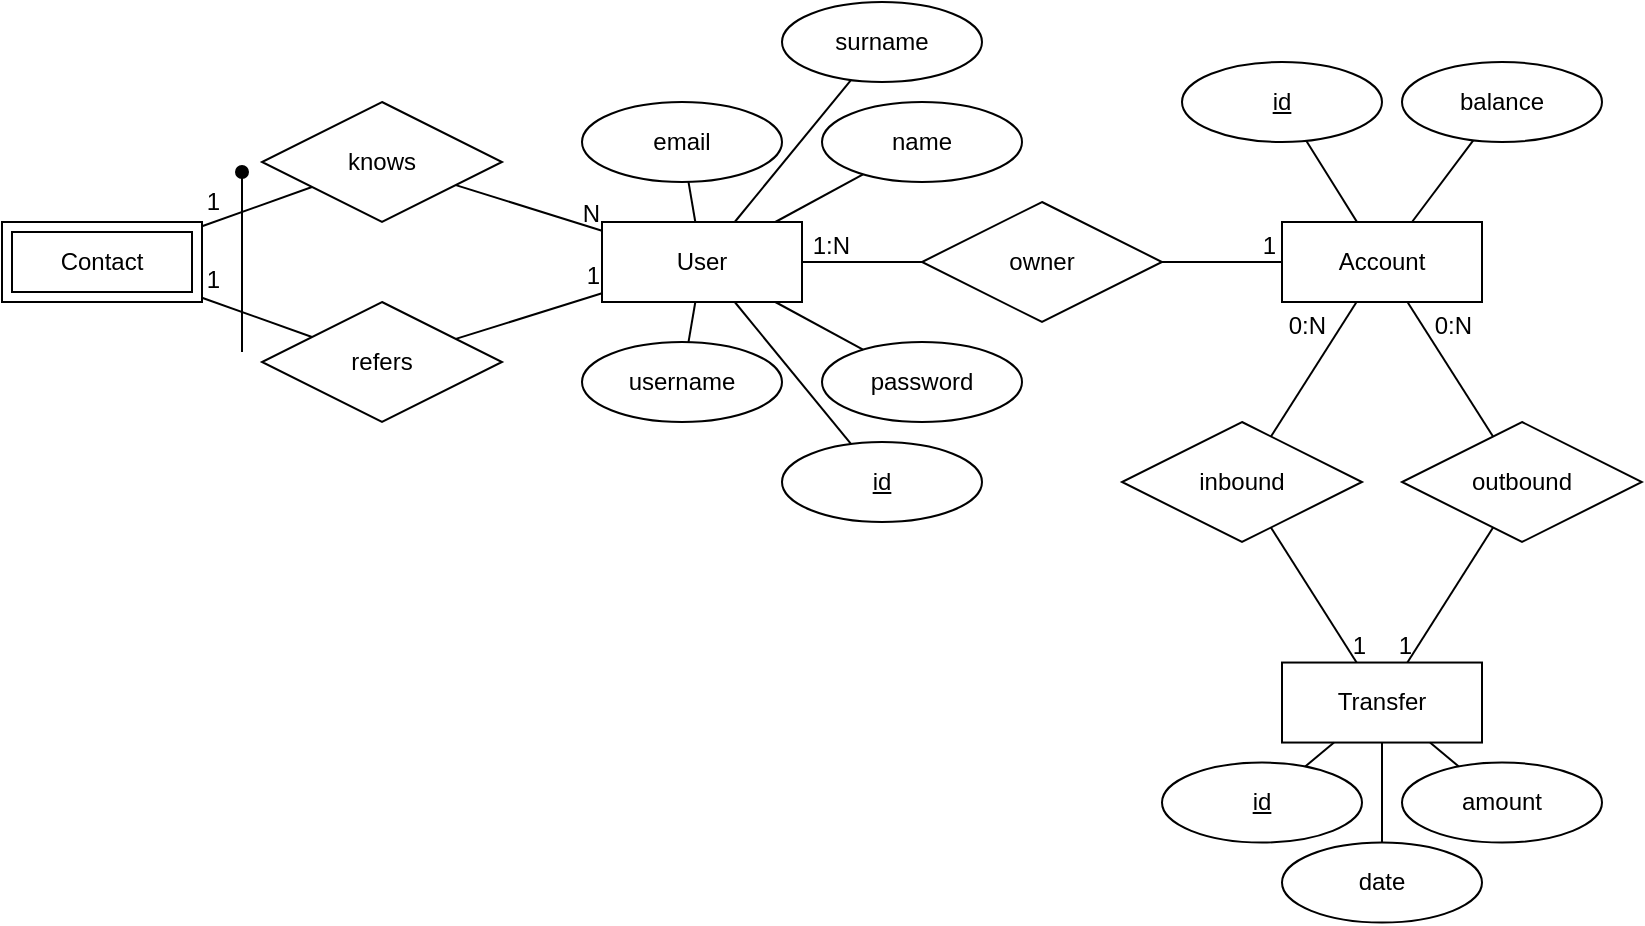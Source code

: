 <mxfile version="17.4.2" type="device" pages="2"><diagram id="ojXsDmPx6pRnnv_A8mdV" name="ER"><mxGraphModel dx="1886" dy="929" grid="1" gridSize="10" guides="1" tooltips="1" connect="1" arrows="1" fold="1" page="1" pageScale="1" pageWidth="1169" pageHeight="827" math="0" shadow="0"><root><mxCell id="0"/><mxCell id="1" parent="0"/><mxCell id="LIGKanBawL3UFF7n5nqW-1" value="User" style="whiteSpace=wrap;html=1;align=center;" parent="1" vertex="1"><mxGeometry x="380" y="150" width="100" height="40" as="geometry"/></mxCell><mxCell id="LIGKanBawL3UFF7n5nqW-2" value="name" style="ellipse;whiteSpace=wrap;html=1;align=center;" parent="1" vertex="1"><mxGeometry x="490" y="90" width="100" height="40" as="geometry"/></mxCell><mxCell id="LIGKanBawL3UFF7n5nqW-3" value="surname" style="ellipse;whiteSpace=wrap;html=1;align=center;" parent="1" vertex="1"><mxGeometry x="470" y="40" width="100" height="40" as="geometry"/></mxCell><mxCell id="LIGKanBawL3UFF7n5nqW-5" value="email" style="ellipse;whiteSpace=wrap;html=1;align=center;" parent="1" vertex="1"><mxGeometry x="370" y="90" width="100" height="40" as="geometry"/></mxCell><mxCell id="LIGKanBawL3UFF7n5nqW-6" value="username" style="ellipse;whiteSpace=wrap;html=1;align=center;fontStyle=0;" parent="1" vertex="1"><mxGeometry x="370" y="210" width="100" height="40" as="geometry"/></mxCell><mxCell id="LIGKanBawL3UFF7n5nqW-7" value="password" style="ellipse;whiteSpace=wrap;html=1;align=center;" parent="1" vertex="1"><mxGeometry x="490" y="210" width="100" height="40" as="geometry"/></mxCell><mxCell id="LIGKanBawL3UFF7n5nqW-8" value="" style="endArrow=none;html=1;rounded=0;" parent="1" source="LIGKanBawL3UFF7n5nqW-2" target="LIGKanBawL3UFF7n5nqW-1" edge="1"><mxGeometry relative="1" as="geometry"><mxPoint x="330" y="350" as="sourcePoint"/><mxPoint x="490" y="350" as="targetPoint"/></mxGeometry></mxCell><mxCell id="LIGKanBawL3UFF7n5nqW-9" value="" style="endArrow=none;html=1;rounded=0;" parent="1" source="LIGKanBawL3UFF7n5nqW-3" target="LIGKanBawL3UFF7n5nqW-1" edge="1"><mxGeometry relative="1" as="geometry"><mxPoint x="333.068" y="97.744" as="sourcePoint"/><mxPoint x="414" y="160" as="targetPoint"/></mxGeometry></mxCell><mxCell id="LIGKanBawL3UFF7n5nqW-10" value="" style="endArrow=none;html=1;rounded=0;" parent="1" source="LIGKanBawL3UFF7n5nqW-6" target="LIGKanBawL3UFF7n5nqW-1" edge="1"><mxGeometry relative="1" as="geometry"><mxPoint x="328.569" y="142.728" as="sourcePoint"/><mxPoint x="390" y="163.333" as="targetPoint"/></mxGeometry></mxCell><mxCell id="LIGKanBawL3UFF7n5nqW-11" value="" style="endArrow=none;html=1;rounded=0;" parent="1" source="LIGKanBawL3UFF7n5nqW-5" target="LIGKanBawL3UFF7n5nqW-1" edge="1"><mxGeometry relative="1" as="geometry"><mxPoint x="360" y="180" as="sourcePoint"/><mxPoint x="390" y="180" as="targetPoint"/></mxGeometry></mxCell><mxCell id="LIGKanBawL3UFF7n5nqW-12" value="" style="endArrow=none;html=1;rounded=0;" parent="1" source="LIGKanBawL3UFF7n5nqW-7" target="LIGKanBawL3UFF7n5nqW-1" edge="1"><mxGeometry relative="1" as="geometry"><mxPoint x="328.569" y="217.272" as="sourcePoint"/><mxPoint x="390" y="196.667" as="targetPoint"/></mxGeometry></mxCell><mxCell id="LIGKanBawL3UFF7n5nqW-13" value="Account" style="whiteSpace=wrap;html=1;align=center;" parent="1" vertex="1"><mxGeometry x="720" y="150" width="100" height="40" as="geometry"/></mxCell><mxCell id="LIGKanBawL3UFF7n5nqW-16" value="owner" style="shape=rhombus;perimeter=rhombusPerimeter;whiteSpace=wrap;html=1;align=center;" parent="1" vertex="1"><mxGeometry x="540" y="140" width="120" height="60" as="geometry"/></mxCell><mxCell id="LIGKanBawL3UFF7n5nqW-21" value="" style="endArrow=none;html=1;rounded=0;" parent="1" source="LIGKanBawL3UFF7n5nqW-16" target="LIGKanBawL3UFF7n5nqW-1" edge="1"><mxGeometry relative="1" as="geometry"><mxPoint x="420" y="130" as="sourcePoint"/><mxPoint x="580" y="130" as="targetPoint"/></mxGeometry></mxCell><mxCell id="LIGKanBawL3UFF7n5nqW-22" value="1:N" style="resizable=0;html=1;align=right;verticalAlign=bottom;" parent="LIGKanBawL3UFF7n5nqW-21" connectable="0" vertex="1"><mxGeometry x="1" relative="1" as="geometry"><mxPoint x="24" as="offset"/></mxGeometry></mxCell><mxCell id="LIGKanBawL3UFF7n5nqW-23" value="" style="endArrow=none;html=1;rounded=0;exitX=1;exitY=0.5;exitDx=0;exitDy=0;" parent="1" source="LIGKanBawL3UFF7n5nqW-16" target="LIGKanBawL3UFF7n5nqW-13" edge="1"><mxGeometry relative="1" as="geometry"><mxPoint x="500" y="140" as="sourcePoint"/><mxPoint x="660" y="140" as="targetPoint"/></mxGeometry></mxCell><mxCell id="LIGKanBawL3UFF7n5nqW-24" value="1" style="resizable=0;html=1;align=right;verticalAlign=bottom;" parent="LIGKanBawL3UFF7n5nqW-23" connectable="0" vertex="1"><mxGeometry x="1" relative="1" as="geometry"><mxPoint x="-3" as="offset"/></mxGeometry></mxCell><mxCell id="LIGKanBawL3UFF7n5nqW-25" value="Transfer" style="whiteSpace=wrap;html=1;align=center;" parent="1" vertex="1"><mxGeometry x="720" y="370.27" width="100" height="40" as="geometry"/></mxCell><mxCell id="LIGKanBawL3UFF7n5nqW-26" value="id" style="ellipse;whiteSpace=wrap;html=1;align=center;fontStyle=4;" parent="1" vertex="1"><mxGeometry x="670" y="70" width="100" height="40" as="geometry"/></mxCell><mxCell id="LIGKanBawL3UFF7n5nqW-27" value="balance" style="ellipse;whiteSpace=wrap;html=1;align=center;" parent="1" vertex="1"><mxGeometry x="780" y="70" width="100" height="40" as="geometry"/></mxCell><mxCell id="LIGKanBawL3UFF7n5nqW-37" value="inbound" style="shape=rhombus;perimeter=rhombusPerimeter;whiteSpace=wrap;html=1;align=center;" parent="1" vertex="1"><mxGeometry x="640" y="250" width="120" height="60" as="geometry"/></mxCell><mxCell id="LIGKanBawL3UFF7n5nqW-38" value="outbound" style="shape=rhombus;perimeter=rhombusPerimeter;whiteSpace=wrap;html=1;align=center;" parent="1" vertex="1"><mxGeometry x="780" y="250" width="120" height="60" as="geometry"/></mxCell><mxCell id="LIGKanBawL3UFF7n5nqW-39" value="" style="endArrow=none;html=1;rounded=0;" parent="1" source="LIGKanBawL3UFF7n5nqW-37" target="LIGKanBawL3UFF7n5nqW-13" edge="1"><mxGeometry relative="1" as="geometry"><mxPoint x="810" y="219.5" as="sourcePoint"/><mxPoint x="970" y="219.5" as="targetPoint"/></mxGeometry></mxCell><mxCell id="LIGKanBawL3UFF7n5nqW-40" value="0:N" style="resizable=0;html=1;align=right;verticalAlign=bottom;" parent="LIGKanBawL3UFF7n5nqW-39" connectable="0" vertex="1"><mxGeometry x="1" relative="1" as="geometry"><mxPoint x="-15" y="20" as="offset"/></mxGeometry></mxCell><mxCell id="LIGKanBawL3UFF7n5nqW-41" value="" style="endArrow=none;html=1;rounded=0;" parent="1" source="LIGKanBawL3UFF7n5nqW-37" target="LIGKanBawL3UFF7n5nqW-25" edge="1"><mxGeometry relative="1" as="geometry"><mxPoint x="660" y="270" as="sourcePoint"/><mxPoint x="820" y="270" as="targetPoint"/></mxGeometry></mxCell><mxCell id="LIGKanBawL3UFF7n5nqW-42" value="1" style="resizable=0;html=1;align=right;verticalAlign=bottom;" parent="LIGKanBawL3UFF7n5nqW-41" connectable="0" vertex="1"><mxGeometry x="1" relative="1" as="geometry"><mxPoint x="5" as="offset"/></mxGeometry></mxCell><mxCell id="LIGKanBawL3UFF7n5nqW-43" value="" style="endArrow=none;html=1;rounded=0;" parent="1" source="LIGKanBawL3UFF7n5nqW-38" target="LIGKanBawL3UFF7n5nqW-25" edge="1"><mxGeometry relative="1" as="geometry"><mxPoint x="706.718" y="325.141" as="sourcePoint"/><mxPoint x="764.549" y="400" as="targetPoint"/></mxGeometry></mxCell><mxCell id="LIGKanBawL3UFF7n5nqW-44" value="1" style="resizable=0;html=1;align=right;verticalAlign=bottom;" parent="LIGKanBawL3UFF7n5nqW-43" connectable="0" vertex="1"><mxGeometry x="1" relative="1" as="geometry"><mxPoint x="3" as="offset"/></mxGeometry></mxCell><mxCell id="LIGKanBawL3UFF7n5nqW-45" value="" style="endArrow=none;html=1;rounded=0;" parent="1" source="LIGKanBawL3UFF7n5nqW-38" target="LIGKanBawL3UFF7n5nqW-13" edge="1"><mxGeometry relative="1" as="geometry"><mxPoint x="706.024" y="281.512" as="sourcePoint"/><mxPoint x="765.425" y="200" as="targetPoint"/></mxGeometry></mxCell><mxCell id="LIGKanBawL3UFF7n5nqW-46" value="0:N" style="resizable=0;html=1;align=right;verticalAlign=bottom;" parent="LIGKanBawL3UFF7n5nqW-45" connectable="0" vertex="1"><mxGeometry x="1" relative="1" as="geometry"><mxPoint x="33" y="20" as="offset"/></mxGeometry></mxCell><mxCell id="LIGKanBawL3UFF7n5nqW-47" value="" style="endArrow=none;html=1;rounded=0;" parent="1" source="LIGKanBawL3UFF7n5nqW-26" target="LIGKanBawL3UFF7n5nqW-13" edge="1"><mxGeometry relative="1" as="geometry"><mxPoint x="670" y="250" as="sourcePoint"/><mxPoint x="830" y="250" as="targetPoint"/></mxGeometry></mxCell><mxCell id="LIGKanBawL3UFF7n5nqW-48" value="" style="endArrow=none;html=1;rounded=0;" parent="1" source="LIGKanBawL3UFF7n5nqW-27" target="LIGKanBawL3UFF7n5nqW-13" edge="1"><mxGeometry relative="1" as="geometry"><mxPoint x="742.127" y="119.403" as="sourcePoint"/><mxPoint x="767.5" y="160" as="targetPoint"/></mxGeometry></mxCell><mxCell id="LIGKanBawL3UFF7n5nqW-49" value="id" style="ellipse;whiteSpace=wrap;html=1;align=center;fontStyle=4;" parent="1" vertex="1"><mxGeometry x="660" y="420.27" width="100" height="40" as="geometry"/></mxCell><mxCell id="LIGKanBawL3UFF7n5nqW-51" value="date" style="ellipse;whiteSpace=wrap;html=1;align=center;" parent="1" vertex="1"><mxGeometry x="720" y="460.27" width="100" height="40" as="geometry"/></mxCell><mxCell id="LIGKanBawL3UFF7n5nqW-52" value="amount" style="ellipse;whiteSpace=wrap;html=1;align=center;" parent="1" vertex="1"><mxGeometry x="780" y="420.27" width="100" height="40" as="geometry"/></mxCell><mxCell id="LIGKanBawL3UFF7n5nqW-53" value="" style="endArrow=none;html=1;rounded=0;" parent="1" source="LIGKanBawL3UFF7n5nqW-25" target="LIGKanBawL3UFF7n5nqW-49" edge="1"><mxGeometry relative="1" as="geometry"><mxPoint x="609.998" y="360.274" as="sourcePoint"/><mxPoint x="635.48" y="400.86" as="targetPoint"/></mxGeometry></mxCell><mxCell id="LIGKanBawL3UFF7n5nqW-54" value="" style="endArrow=none;html=1;rounded=0;" parent="1" source="LIGKanBawL3UFF7n5nqW-25" target="LIGKanBawL3UFF7n5nqW-51" edge="1"><mxGeometry relative="1" as="geometry"><mxPoint x="756.625" y="420.27" as="sourcePoint"/><mxPoint x="731.073" y="442.133" as="targetPoint"/></mxGeometry></mxCell><mxCell id="LIGKanBawL3UFF7n5nqW-55" value="" style="endArrow=none;html=1;rounded=0;" parent="1" source="LIGKanBawL3UFF7n5nqW-25" target="LIGKanBawL3UFF7n5nqW-52" edge="1"><mxGeometry relative="1" as="geometry"><mxPoint x="781.021" y="420.27" as="sourcePoint"/><mxPoint x="784.086" y="480.273" as="targetPoint"/></mxGeometry></mxCell><mxCell id="LIGKanBawL3UFF7n5nqW-56" value="id" style="ellipse;whiteSpace=wrap;html=1;align=center;fontStyle=4;" parent="1" vertex="1"><mxGeometry x="470" y="260" width="100" height="40" as="geometry"/></mxCell><mxCell id="LIGKanBawL3UFF7n5nqW-57" value="" style="endArrow=none;html=1;rounded=0;" parent="1" source="LIGKanBawL3UFF7n5nqW-56" target="LIGKanBawL3UFF7n5nqW-1" edge="1"><mxGeometry relative="1" as="geometry"><mxPoint x="330" y="180" as="sourcePoint"/><mxPoint x="390" y="180" as="targetPoint"/></mxGeometry></mxCell><mxCell id="dxwiUvlEX9JX2-FpXca3-1" value="Contact" style="shape=ext;margin=3;double=1;whiteSpace=wrap;html=1;align=center;" parent="1" vertex="1"><mxGeometry x="80" y="150" width="100" height="40" as="geometry"/></mxCell><mxCell id="dxwiUvlEX9JX2-FpXca3-2" value="knows" style="shape=rhombus;perimeter=rhombusPerimeter;whiteSpace=wrap;html=1;align=center;" parent="1" vertex="1"><mxGeometry x="210" y="90" width="120" height="60" as="geometry"/></mxCell><mxCell id="dxwiUvlEX9JX2-FpXca3-3" value="refers" style="shape=rhombus;perimeter=rhombusPerimeter;whiteSpace=wrap;html=1;align=center;" parent="1" vertex="1"><mxGeometry x="210" y="190" width="120" height="60" as="geometry"/></mxCell><mxCell id="dxwiUvlEX9JX2-FpXca3-4" value="" style="endArrow=none;html=1;rounded=0;" parent="1" source="dxwiUvlEX9JX2-FpXca3-2" target="LIGKanBawL3UFF7n5nqW-1" edge="1"><mxGeometry relative="1" as="geometry"><mxPoint y="230" as="sourcePoint"/><mxPoint x="160" y="230" as="targetPoint"/></mxGeometry></mxCell><mxCell id="dxwiUvlEX9JX2-FpXca3-5" value="N" style="resizable=0;html=1;align=right;verticalAlign=bottom;" parent="dxwiUvlEX9JX2-FpXca3-4" connectable="0" vertex="1"><mxGeometry x="1" relative="1" as="geometry"/></mxCell><mxCell id="dxwiUvlEX9JX2-FpXca3-6" value="" style="endArrow=none;html=1;rounded=0;" parent="1" source="dxwiUvlEX9JX2-FpXca3-2" target="dxwiUvlEX9JX2-FpXca3-1" edge="1"><mxGeometry relative="1" as="geometry"><mxPoint x="10" y="230" as="sourcePoint"/><mxPoint x="170" y="230" as="targetPoint"/></mxGeometry></mxCell><mxCell id="dxwiUvlEX9JX2-FpXca3-7" value="1" style="resizable=0;html=1;align=right;verticalAlign=bottom;" parent="dxwiUvlEX9JX2-FpXca3-6" connectable="0" vertex="1"><mxGeometry x="1" relative="1" as="geometry"><mxPoint x="10" y="-4" as="offset"/></mxGeometry></mxCell><mxCell id="dxwiUvlEX9JX2-FpXca3-8" value="" style="endArrow=none;html=1;rounded=0;" parent="1" source="dxwiUvlEX9JX2-FpXca3-3" target="dxwiUvlEX9JX2-FpXca3-1" edge="1"><mxGeometry relative="1" as="geometry"><mxPoint x="150" y="170" as="sourcePoint"/><mxPoint x="310" y="170" as="targetPoint"/></mxGeometry></mxCell><mxCell id="dxwiUvlEX9JX2-FpXca3-9" value="1" style="resizable=0;html=1;align=right;verticalAlign=bottom;" parent="dxwiUvlEX9JX2-FpXca3-8" connectable="0" vertex="1"><mxGeometry x="1" relative="1" as="geometry"><mxPoint x="10" as="offset"/></mxGeometry></mxCell><mxCell id="dxwiUvlEX9JX2-FpXca3-10" value="" style="endArrow=none;html=1;rounded=0;" parent="1" source="dxwiUvlEX9JX2-FpXca3-3" target="LIGKanBawL3UFF7n5nqW-1" edge="1"><mxGeometry relative="1" as="geometry"><mxPoint x="243.077" y="218.462" as="sourcePoint"/><mxPoint x="170" y="195.625" as="targetPoint"/></mxGeometry></mxCell><mxCell id="dxwiUvlEX9JX2-FpXca3-11" value="1" style="resizable=0;html=1;align=right;verticalAlign=bottom;" parent="dxwiUvlEX9JX2-FpXca3-10" connectable="0" vertex="1"><mxGeometry x="1" relative="1" as="geometry"/></mxCell><mxCell id="dxwiUvlEX9JX2-FpXca3-12" value="" style="endArrow=oval;html=1;rounded=0;endFill=1;" parent="1" edge="1"><mxGeometry width="50" height="50" relative="1" as="geometry"><mxPoint x="200" y="215" as="sourcePoint"/><mxPoint x="200" y="125" as="targetPoint"/></mxGeometry></mxCell></root></mxGraphModel></diagram><diagram id="ZNEXicmeBoQOML1nzt-a" name="Logic"><mxGraphModel dx="926" dy="929" grid="1" gridSize="10" guides="1" tooltips="1" connect="1" arrows="1" fold="1" page="1" pageScale="1" pageWidth="1169" pageHeight="827" math="0" shadow="0"><root><mxCell id="0"/><mxCell id="1" parent="0"/><mxCell id="I1vYDkl_u0rEuoAoFzGS-1" value="Users" style="shape=table;startSize=30;container=1;collapsible=1;childLayout=tableLayout;fixedRows=1;rowLines=0;fontStyle=1;align=center;resizeLast=1;" parent="1" vertex="1"><mxGeometry x="320" y="150" width="180" height="220" as="geometry"/></mxCell><mxCell id="I1vYDkl_u0rEuoAoFzGS-2" value="" style="shape=tableRow;horizontal=0;startSize=0;swimlaneHead=0;swimlaneBody=0;fillColor=none;collapsible=0;dropTarget=0;points=[[0,0.5],[1,0.5]];portConstraint=eastwest;top=0;left=0;right=0;bottom=1;" parent="I1vYDkl_u0rEuoAoFzGS-1" vertex="1"><mxGeometry y="30" width="180" height="30" as="geometry"/></mxCell><mxCell id="I1vYDkl_u0rEuoAoFzGS-3" value="PK" style="shape=partialRectangle;connectable=0;fillColor=none;top=0;left=0;bottom=0;right=0;fontStyle=1;overflow=hidden;" parent="I1vYDkl_u0rEuoAoFzGS-2" vertex="1"><mxGeometry width="30" height="30" as="geometry"><mxRectangle width="30" height="30" as="alternateBounds"/></mxGeometry></mxCell><mxCell id="I1vYDkl_u0rEuoAoFzGS-4" value="id" style="shape=partialRectangle;connectable=0;fillColor=none;top=0;left=0;bottom=0;right=0;align=left;spacingLeft=6;fontStyle=5;overflow=hidden;" parent="I1vYDkl_u0rEuoAoFzGS-2" vertex="1"><mxGeometry x="30" width="150" height="30" as="geometry"><mxRectangle width="150" height="30" as="alternateBounds"/></mxGeometry></mxCell><mxCell id="I1vYDkl_u0rEuoAoFzGS-5" value="" style="shape=tableRow;horizontal=0;startSize=0;swimlaneHead=0;swimlaneBody=0;fillColor=none;collapsible=0;dropTarget=0;points=[[0,0.5],[1,0.5]];portConstraint=eastwest;top=0;left=0;right=0;bottom=0;" parent="I1vYDkl_u0rEuoAoFzGS-1" vertex="1"><mxGeometry y="60" width="180" height="30" as="geometry"/></mxCell><mxCell id="I1vYDkl_u0rEuoAoFzGS-6" value="UN" style="shape=partialRectangle;connectable=0;fillColor=none;top=0;left=0;bottom=0;right=0;editable=1;overflow=hidden;" parent="I1vYDkl_u0rEuoAoFzGS-5" vertex="1"><mxGeometry width="30" height="30" as="geometry"><mxRectangle width="30" height="30" as="alternateBounds"/></mxGeometry></mxCell><mxCell id="I1vYDkl_u0rEuoAoFzGS-7" value="username" style="shape=partialRectangle;connectable=0;fillColor=none;top=0;left=0;bottom=0;right=0;align=left;spacingLeft=6;overflow=hidden;" parent="I1vYDkl_u0rEuoAoFzGS-5" vertex="1"><mxGeometry x="30" width="150" height="30" as="geometry"><mxRectangle width="150" height="30" as="alternateBounds"/></mxGeometry></mxCell><mxCell id="I1vYDkl_u0rEuoAoFzGS-8" value="" style="shape=tableRow;horizontal=0;startSize=0;swimlaneHead=0;swimlaneBody=0;fillColor=none;collapsible=0;dropTarget=0;points=[[0,0.5],[1,0.5]];portConstraint=eastwest;top=0;left=0;right=0;bottom=0;" parent="I1vYDkl_u0rEuoAoFzGS-1" vertex="1"><mxGeometry y="90" width="180" height="30" as="geometry"/></mxCell><mxCell id="I1vYDkl_u0rEuoAoFzGS-9" value="N" style="shape=partialRectangle;connectable=0;fillColor=none;top=0;left=0;bottom=0;right=0;editable=1;overflow=hidden;" parent="I1vYDkl_u0rEuoAoFzGS-8" vertex="1"><mxGeometry width="30" height="30" as="geometry"><mxRectangle width="30" height="30" as="alternateBounds"/></mxGeometry></mxCell><mxCell id="I1vYDkl_u0rEuoAoFzGS-10" value="password" style="shape=partialRectangle;connectable=0;fillColor=none;top=0;left=0;bottom=0;right=0;align=left;spacingLeft=6;overflow=hidden;" parent="I1vYDkl_u0rEuoAoFzGS-8" vertex="1"><mxGeometry x="30" width="150" height="30" as="geometry"><mxRectangle width="150" height="30" as="alternateBounds"/></mxGeometry></mxCell><mxCell id="I1vYDkl_u0rEuoAoFzGS-11" value="" style="shape=tableRow;horizontal=0;startSize=0;swimlaneHead=0;swimlaneBody=0;fillColor=none;collapsible=0;dropTarget=0;points=[[0,0.5],[1,0.5]];portConstraint=eastwest;top=0;left=0;right=0;bottom=0;" parent="I1vYDkl_u0rEuoAoFzGS-1" vertex="1"><mxGeometry y="120" width="180" height="30" as="geometry"/></mxCell><mxCell id="I1vYDkl_u0rEuoAoFzGS-12" value="N" style="shape=partialRectangle;connectable=0;fillColor=none;top=0;left=0;bottom=0;right=0;editable=1;overflow=hidden;" parent="I1vYDkl_u0rEuoAoFzGS-11" vertex="1"><mxGeometry width="30" height="30" as="geometry"><mxRectangle width="30" height="30" as="alternateBounds"/></mxGeometry></mxCell><mxCell id="I1vYDkl_u0rEuoAoFzGS-13" value="email" style="shape=partialRectangle;connectable=0;fillColor=none;top=0;left=0;bottom=0;right=0;align=left;spacingLeft=6;overflow=hidden;" parent="I1vYDkl_u0rEuoAoFzGS-11" vertex="1"><mxGeometry x="30" width="150" height="30" as="geometry"><mxRectangle width="150" height="30" as="alternateBounds"/></mxGeometry></mxCell><mxCell id="K8dWamXtvZWwgYKoK2ob-1" value="" style="shape=tableRow;horizontal=0;startSize=0;swimlaneHead=0;swimlaneBody=0;fillColor=none;collapsible=0;dropTarget=0;points=[[0,0.5],[1,0.5]];portConstraint=eastwest;top=0;left=0;right=0;bottom=0;" parent="I1vYDkl_u0rEuoAoFzGS-1" vertex="1"><mxGeometry y="150" width="180" height="30" as="geometry"/></mxCell><mxCell id="K8dWamXtvZWwgYKoK2ob-2" value="N" style="shape=partialRectangle;connectable=0;fillColor=none;top=0;left=0;bottom=0;right=0;editable=1;overflow=hidden;" parent="K8dWamXtvZWwgYKoK2ob-1" vertex="1"><mxGeometry width="30" height="30" as="geometry"><mxRectangle width="30" height="30" as="alternateBounds"/></mxGeometry></mxCell><mxCell id="K8dWamXtvZWwgYKoK2ob-3" value="name" style="shape=partialRectangle;connectable=0;fillColor=none;top=0;left=0;bottom=0;right=0;align=left;spacingLeft=6;overflow=hidden;" parent="K8dWamXtvZWwgYKoK2ob-1" vertex="1"><mxGeometry x="30" width="150" height="30" as="geometry"><mxRectangle width="150" height="30" as="alternateBounds"/></mxGeometry></mxCell><mxCell id="K8dWamXtvZWwgYKoK2ob-4" value="" style="shape=tableRow;horizontal=0;startSize=0;swimlaneHead=0;swimlaneBody=0;fillColor=none;collapsible=0;dropTarget=0;points=[[0,0.5],[1,0.5]];portConstraint=eastwest;top=0;left=0;right=0;bottom=0;" parent="I1vYDkl_u0rEuoAoFzGS-1" vertex="1"><mxGeometry y="180" width="180" height="30" as="geometry"/></mxCell><mxCell id="K8dWamXtvZWwgYKoK2ob-5" value="N" style="shape=partialRectangle;connectable=0;fillColor=none;top=0;left=0;bottom=0;right=0;editable=1;overflow=hidden;" parent="K8dWamXtvZWwgYKoK2ob-4" vertex="1"><mxGeometry width="30" height="30" as="geometry"><mxRectangle width="30" height="30" as="alternateBounds"/></mxGeometry></mxCell><mxCell id="K8dWamXtvZWwgYKoK2ob-6" value="surname" style="shape=partialRectangle;connectable=0;fillColor=none;top=0;left=0;bottom=0;right=0;align=left;spacingLeft=6;overflow=hidden;" parent="K8dWamXtvZWwgYKoK2ob-4" vertex="1"><mxGeometry x="30" width="150" height="30" as="geometry"><mxRectangle width="150" height="30" as="alternateBounds"/></mxGeometry></mxCell><mxCell id="cWxrGhY676QERLENBNj2-1" value="Contacts" style="shape=table;startSize=30;container=1;collapsible=1;childLayout=tableLayout;fixedRows=1;rowLines=0;fontStyle=1;align=center;resizeLast=1;" parent="1" vertex="1"><mxGeometry x="60" y="135" width="180" height="100" as="geometry"/></mxCell><mxCell id="K8dWamXtvZWwgYKoK2ob-7" value="" style="shape=tableRow;horizontal=0;startSize=0;swimlaneHead=0;swimlaneBody=0;fillColor=none;collapsible=0;dropTarget=0;points=[[0,0.5],[1,0.5]];portConstraint=eastwest;top=0;left=0;right=0;bottom=1;" parent="cWxrGhY676QERLENBNj2-1" vertex="1"><mxGeometry y="30" width="180" height="30" as="geometry"/></mxCell><mxCell id="K8dWamXtvZWwgYKoK2ob-8" value="FK" style="shape=partialRectangle;connectable=0;fillColor=none;top=0;left=0;bottom=0;right=0;fontStyle=1;overflow=hidden;" parent="K8dWamXtvZWwgYKoK2ob-7" vertex="1"><mxGeometry width="30" height="30" as="geometry"><mxRectangle width="30" height="30" as="alternateBounds"/></mxGeometry></mxCell><mxCell id="K8dWamXtvZWwgYKoK2ob-9" value="ownerId" style="shape=partialRectangle;connectable=0;fillColor=none;top=0;left=0;bottom=0;right=0;align=left;spacingLeft=6;fontStyle=5;overflow=hidden;" parent="K8dWamXtvZWwgYKoK2ob-7" vertex="1"><mxGeometry x="30" width="150" height="30" as="geometry"><mxRectangle width="150" height="30" as="alternateBounds"/></mxGeometry></mxCell><mxCell id="62rmKRASHqDtIX24HO5H-1" value="" style="shape=tableRow;horizontal=0;startSize=0;swimlaneHead=0;swimlaneBody=0;fillColor=none;collapsible=0;dropTarget=0;points=[[0,0.5],[1,0.5]];portConstraint=eastwest;top=0;left=0;right=0;bottom=1;" parent="cWxrGhY676QERLENBNj2-1" vertex="1"><mxGeometry y="60" width="180" height="30" as="geometry"/></mxCell><mxCell id="62rmKRASHqDtIX24HO5H-2" value="FK" style="shape=partialRectangle;connectable=0;fillColor=none;top=0;left=0;bottom=0;right=0;fontStyle=1;overflow=hidden;" parent="62rmKRASHqDtIX24HO5H-1" vertex="1"><mxGeometry width="30" height="30" as="geometry"><mxRectangle width="30" height="30" as="alternateBounds"/></mxGeometry></mxCell><mxCell id="62rmKRASHqDtIX24HO5H-3" value="contactId" style="shape=partialRectangle;connectable=0;fillColor=none;top=0;left=0;bottom=0;right=0;align=left;spacingLeft=6;fontStyle=5;overflow=hidden;" parent="62rmKRASHqDtIX24HO5H-1" vertex="1"><mxGeometry x="30" width="150" height="30" as="geometry"><mxRectangle width="150" height="30" as="alternateBounds"/></mxGeometry></mxCell><mxCell id="A_pB7TxcuoebOkjdUhbA-7" style="edgeStyle=orthogonalEdgeStyle;rounded=0;orthogonalLoop=1;jettySize=auto;html=1;exitX=1;exitY=0.5;exitDx=0;exitDy=0;entryX=0;entryY=0.5;entryDx=0;entryDy=0;" parent="1" source="K8dWamXtvZWwgYKoK2ob-7" target="I1vYDkl_u0rEuoAoFzGS-2" edge="1"><mxGeometry relative="1" as="geometry"/></mxCell><mxCell id="62rmKRASHqDtIX24HO5H-4" style="edgeStyle=orthogonalEdgeStyle;rounded=0;orthogonalLoop=1;jettySize=auto;html=1;exitX=1;exitY=0.5;exitDx=0;exitDy=0;entryX=0;entryY=0.5;entryDx=0;entryDy=0;" parent="1" source="62rmKRASHqDtIX24HO5H-1" target="I1vYDkl_u0rEuoAoFzGS-2" edge="1"><mxGeometry relative="1" as="geometry"/></mxCell><mxCell id="X9jdWUOy08S-C5HwypeL-1" value="Accounts" style="shape=table;startSize=30;container=1;collapsible=1;childLayout=tableLayout;fixedRows=1;rowLines=0;fontStyle=1;align=center;resizeLast=1;" parent="1" vertex="1"><mxGeometry x="760" y="120" width="180" height="130" as="geometry"/></mxCell><mxCell id="dV6xFQZzupeS-x6ZwZgc-1" value="" style="shape=tableRow;horizontal=0;startSize=0;swimlaneHead=0;swimlaneBody=0;fillColor=none;collapsible=0;dropTarget=0;points=[[0,0.5],[1,0.5]];portConstraint=eastwest;top=0;left=0;right=0;bottom=1;" parent="X9jdWUOy08S-C5HwypeL-1" vertex="1"><mxGeometry y="30" width="180" height="30" as="geometry"/></mxCell><mxCell id="dV6xFQZzupeS-x6ZwZgc-2" value="PK" style="shape=partialRectangle;connectable=0;fillColor=none;top=0;left=0;bottom=0;right=0;fontStyle=1;overflow=hidden;" parent="dV6xFQZzupeS-x6ZwZgc-1" vertex="1"><mxGeometry width="30" height="30" as="geometry"><mxRectangle width="30" height="30" as="alternateBounds"/></mxGeometry></mxCell><mxCell id="dV6xFQZzupeS-x6ZwZgc-3" value="id" style="shape=partialRectangle;connectable=0;fillColor=none;top=0;left=0;bottom=0;right=0;align=left;spacingLeft=6;fontStyle=5;overflow=hidden;" parent="dV6xFQZzupeS-x6ZwZgc-1" vertex="1"><mxGeometry x="30" width="150" height="30" as="geometry"><mxRectangle width="150" height="30" as="alternateBounds"/></mxGeometry></mxCell><mxCell id="X9jdWUOy08S-C5HwypeL-5" value="" style="shape=tableRow;horizontal=0;startSize=0;swimlaneHead=0;swimlaneBody=0;fillColor=none;collapsible=0;dropTarget=0;points=[[0,0.5],[1,0.5]];portConstraint=eastwest;top=0;left=0;right=0;bottom=0;" parent="X9jdWUOy08S-C5HwypeL-1" vertex="1"><mxGeometry y="60" width="180" height="30" as="geometry"/></mxCell><mxCell id="X9jdWUOy08S-C5HwypeL-6" value="R" style="shape=partialRectangle;connectable=0;fillColor=none;top=0;left=0;bottom=0;right=0;editable=1;overflow=hidden;" parent="X9jdWUOy08S-C5HwypeL-5" vertex="1"><mxGeometry width="30" height="30" as="geometry"><mxRectangle width="30" height="30" as="alternateBounds"/></mxGeometry></mxCell><mxCell id="X9jdWUOy08S-C5HwypeL-7" value="ownerId" style="shape=partialRectangle;connectable=0;fillColor=none;top=0;left=0;bottom=0;right=0;align=left;spacingLeft=6;overflow=hidden;" parent="X9jdWUOy08S-C5HwypeL-5" vertex="1"><mxGeometry x="30" width="150" height="30" as="geometry"><mxRectangle width="150" height="30" as="alternateBounds"/></mxGeometry></mxCell><mxCell id="dZRaVcQw4QKcbuMuiVVo-1" value="" style="shape=tableRow;horizontal=0;startSize=0;swimlaneHead=0;swimlaneBody=0;fillColor=none;collapsible=0;dropTarget=0;points=[[0,0.5],[1,0.5]];portConstraint=eastwest;top=0;left=0;right=0;bottom=0;" parent="X9jdWUOy08S-C5HwypeL-1" vertex="1"><mxGeometry y="90" width="180" height="30" as="geometry"/></mxCell><mxCell id="dZRaVcQw4QKcbuMuiVVo-2" value="N" style="shape=partialRectangle;connectable=0;fillColor=none;top=0;left=0;bottom=0;right=0;editable=1;overflow=hidden;" parent="dZRaVcQw4QKcbuMuiVVo-1" vertex="1"><mxGeometry width="30" height="30" as="geometry"><mxRectangle width="30" height="30" as="alternateBounds"/></mxGeometry></mxCell><mxCell id="dZRaVcQw4QKcbuMuiVVo-3" value="balance" style="shape=partialRectangle;connectable=0;fillColor=none;top=0;left=0;bottom=0;right=0;align=left;spacingLeft=6;overflow=hidden;" parent="dZRaVcQw4QKcbuMuiVVo-1" vertex="1"><mxGeometry x="30" width="150" height="30" as="geometry"><mxRectangle width="150" height="30" as="alternateBounds"/></mxGeometry></mxCell><mxCell id="X9jdWUOy08S-C5HwypeL-14" style="edgeStyle=orthogonalEdgeStyle;rounded=0;orthogonalLoop=1;jettySize=auto;html=1;endArrow=classic;endFill=1;entryX=1;entryY=0.5;entryDx=0;entryDy=0;exitX=0;exitY=0.5;exitDx=0;exitDy=0;" parent="1" source="X9jdWUOy08S-C5HwypeL-5" target="I1vYDkl_u0rEuoAoFzGS-2" edge="1"><mxGeometry relative="1" as="geometry"><mxPoint x="560" y="165" as="targetPoint"/><mxPoint x="660" y="90" as="sourcePoint"/></mxGeometry></mxCell><mxCell id="VgXxUoE43OYIhBjR8Ugw-1" value="InboundTransfers" style="shape=table;startSize=30;container=1;collapsible=1;childLayout=tableLayout;fixedRows=1;rowLines=0;fontStyle=1;align=center;resizeLast=1;" parent="1" vertex="1"><mxGeometry x="540" y="280" width="180" height="100" as="geometry"><mxRectangle x="540" y="280" width="130" height="30" as="alternateBounds"/></mxGeometry></mxCell><mxCell id="VgXxUoE43OYIhBjR8Ugw-2" value="" style="shape=tableRow;horizontal=0;startSize=0;swimlaneHead=0;swimlaneBody=0;fillColor=none;collapsible=0;dropTarget=0;points=[[0,0.5],[1,0.5]];portConstraint=eastwest;top=0;left=0;right=0;bottom=1;" parent="VgXxUoE43OYIhBjR8Ugw-1" vertex="1"><mxGeometry y="30" width="180" height="30" as="geometry"/></mxCell><mxCell id="VgXxUoE43OYIhBjR8Ugw-3" value="FK" style="shape=partialRectangle;connectable=0;fillColor=none;top=0;left=0;bottom=0;right=0;fontStyle=1;overflow=hidden;" parent="VgXxUoE43OYIhBjR8Ugw-2" vertex="1"><mxGeometry width="30" height="30" as="geometry"><mxRectangle width="30" height="30" as="alternateBounds"/></mxGeometry></mxCell><mxCell id="VgXxUoE43OYIhBjR8Ugw-4" value="receivingId" style="shape=partialRectangle;connectable=0;fillColor=none;top=0;left=0;bottom=0;right=0;align=left;spacingLeft=6;fontStyle=5;overflow=hidden;" parent="VgXxUoE43OYIhBjR8Ugw-2" vertex="1"><mxGeometry x="30" width="150" height="30" as="geometry"><mxRectangle width="150" height="30" as="alternateBounds"/></mxGeometry></mxCell><mxCell id="4xaf9jwJtWPOYAHako-U-1" value="" style="shape=tableRow;horizontal=0;startSize=0;swimlaneHead=0;swimlaneBody=0;fillColor=none;collapsible=0;dropTarget=0;points=[[0,0.5],[1,0.5]];portConstraint=eastwest;top=0;left=0;right=0;bottom=1;" parent="VgXxUoE43OYIhBjR8Ugw-1" vertex="1"><mxGeometry y="60" width="180" height="30" as="geometry"/></mxCell><mxCell id="4xaf9jwJtWPOYAHako-U-2" value="FK" style="shape=partialRectangle;connectable=0;fillColor=none;top=0;left=0;bottom=0;right=0;fontStyle=1;overflow=hidden;" parent="4xaf9jwJtWPOYAHako-U-1" vertex="1"><mxGeometry width="30" height="30" as="geometry"><mxRectangle width="30" height="30" as="alternateBounds"/></mxGeometry></mxCell><mxCell id="4xaf9jwJtWPOYAHako-U-3" value="transferId" style="shape=partialRectangle;connectable=0;fillColor=none;top=0;left=0;bottom=0;right=0;align=left;spacingLeft=6;fontStyle=5;overflow=hidden;" parent="4xaf9jwJtWPOYAHako-U-1" vertex="1"><mxGeometry x="30" width="150" height="30" as="geometry"><mxRectangle width="150" height="30" as="alternateBounds"/></mxGeometry></mxCell><mxCell id="VgXxUoE43OYIhBjR8Ugw-14" value="Transfers" style="shape=table;startSize=30;container=1;collapsible=1;childLayout=tableLayout;fixedRows=1;rowLines=0;fontStyle=1;align=center;resizeLast=1;" parent="1" vertex="1"><mxGeometry x="760" y="420" width="180" height="130" as="geometry"/></mxCell><mxCell id="VgXxUoE43OYIhBjR8Ugw-15" value="" style="shape=tableRow;horizontal=0;startSize=0;swimlaneHead=0;swimlaneBody=0;fillColor=none;collapsible=0;dropTarget=0;points=[[0,0.5],[1,0.5]];portConstraint=eastwest;top=0;left=0;right=0;bottom=1;" parent="VgXxUoE43OYIhBjR8Ugw-14" vertex="1"><mxGeometry y="30" width="180" height="30" as="geometry"/></mxCell><mxCell id="VgXxUoE43OYIhBjR8Ugw-16" value="PK" style="shape=partialRectangle;connectable=0;fillColor=none;top=0;left=0;bottom=0;right=0;fontStyle=1;overflow=hidden;" parent="VgXxUoE43OYIhBjR8Ugw-15" vertex="1"><mxGeometry width="30" height="30" as="geometry"><mxRectangle width="30" height="30" as="alternateBounds"/></mxGeometry></mxCell><mxCell id="VgXxUoE43OYIhBjR8Ugw-17" value="id" style="shape=partialRectangle;connectable=0;fillColor=none;top=0;left=0;bottom=0;right=0;align=left;spacingLeft=6;fontStyle=5;overflow=hidden;" parent="VgXxUoE43OYIhBjR8Ugw-15" vertex="1"><mxGeometry x="30" width="150" height="30" as="geometry"><mxRectangle width="150" height="30" as="alternateBounds"/></mxGeometry></mxCell><mxCell id="VgXxUoE43OYIhBjR8Ugw-18" value="" style="shape=tableRow;horizontal=0;startSize=0;swimlaneHead=0;swimlaneBody=0;fillColor=none;collapsible=0;dropTarget=0;points=[[0,0.5],[1,0.5]];portConstraint=eastwest;top=0;left=0;right=0;bottom=0;" parent="VgXxUoE43OYIhBjR8Ugw-14" vertex="1"><mxGeometry y="60" width="180" height="30" as="geometry"/></mxCell><mxCell id="VgXxUoE43OYIhBjR8Ugw-19" value="N" style="shape=partialRectangle;connectable=0;fillColor=none;top=0;left=0;bottom=0;right=0;editable=1;overflow=hidden;" parent="VgXxUoE43OYIhBjR8Ugw-18" vertex="1"><mxGeometry width="30" height="30" as="geometry"><mxRectangle width="30" height="30" as="alternateBounds"/></mxGeometry></mxCell><mxCell id="VgXxUoE43OYIhBjR8Ugw-20" value="date" style="shape=partialRectangle;connectable=0;fillColor=none;top=0;left=0;bottom=0;right=0;align=left;spacingLeft=6;overflow=hidden;" parent="VgXxUoE43OYIhBjR8Ugw-18" vertex="1"><mxGeometry x="30" width="150" height="30" as="geometry"><mxRectangle width="150" height="30" as="alternateBounds"/></mxGeometry></mxCell><mxCell id="VgXxUoE43OYIhBjR8Ugw-21" value="" style="shape=tableRow;horizontal=0;startSize=0;swimlaneHead=0;swimlaneBody=0;fillColor=none;collapsible=0;dropTarget=0;points=[[0,0.5],[1,0.5]];portConstraint=eastwest;top=0;left=0;right=0;bottom=0;" parent="VgXxUoE43OYIhBjR8Ugw-14" vertex="1"><mxGeometry y="90" width="180" height="30" as="geometry"/></mxCell><mxCell id="VgXxUoE43OYIhBjR8Ugw-22" value="N" style="shape=partialRectangle;connectable=0;fillColor=none;top=0;left=0;bottom=0;right=0;editable=1;overflow=hidden;" parent="VgXxUoE43OYIhBjR8Ugw-21" vertex="1"><mxGeometry width="30" height="30" as="geometry"><mxRectangle width="30" height="30" as="alternateBounds"/></mxGeometry></mxCell><mxCell id="VgXxUoE43OYIhBjR8Ugw-23" value="amount" style="shape=partialRectangle;connectable=0;fillColor=none;top=0;left=0;bottom=0;right=0;align=left;spacingLeft=6;overflow=hidden;" parent="VgXxUoE43OYIhBjR8Ugw-21" vertex="1"><mxGeometry x="30" width="150" height="30" as="geometry"><mxRectangle width="150" height="30" as="alternateBounds"/></mxGeometry></mxCell><mxCell id="4xaf9jwJtWPOYAHako-U-4" style="edgeStyle=orthogonalEdgeStyle;rounded=0;orthogonalLoop=1;jettySize=auto;html=1;exitX=1;exitY=0.5;exitDx=0;exitDy=0;entryX=0;entryY=0.5;entryDx=0;entryDy=0;endArrow=classic;endFill=1;" parent="1" source="VgXxUoE43OYIhBjR8Ugw-2" target="dV6xFQZzupeS-x6ZwZgc-1" edge="1"><mxGeometry relative="1" as="geometry"/></mxCell><mxCell id="4xaf9jwJtWPOYAHako-U-5" style="edgeStyle=orthogonalEdgeStyle;rounded=0;orthogonalLoop=1;jettySize=auto;html=1;exitX=1;exitY=0.5;exitDx=0;exitDy=0;entryX=0;entryY=0.5;entryDx=0;entryDy=0;endArrow=classic;endFill=1;" parent="1" source="4xaf9jwJtWPOYAHako-U-1" target="VgXxUoE43OYIhBjR8Ugw-15" edge="1"><mxGeometry relative="1" as="geometry"/></mxCell><mxCell id="4xaf9jwJtWPOYAHako-U-6" value="OutboundTransfers" style="shape=table;startSize=30;container=1;collapsible=1;childLayout=tableLayout;fixedRows=1;rowLines=0;fontStyle=1;align=center;resizeLast=1;" parent="1" vertex="1"><mxGeometry x="980" y="280" width="180" height="100" as="geometry"/></mxCell><mxCell id="4xaf9jwJtWPOYAHako-U-7" value="" style="shape=tableRow;horizontal=0;startSize=0;swimlaneHead=0;swimlaneBody=0;fillColor=none;collapsible=0;dropTarget=0;points=[[0,0.5],[1,0.5]];portConstraint=eastwest;top=0;left=0;right=0;bottom=1;" parent="4xaf9jwJtWPOYAHako-U-6" vertex="1"><mxGeometry y="30" width="180" height="30" as="geometry"/></mxCell><mxCell id="4xaf9jwJtWPOYAHako-U-8" value="FK" style="shape=partialRectangle;connectable=0;fillColor=none;top=0;left=0;bottom=0;right=0;fontStyle=1;overflow=hidden;" parent="4xaf9jwJtWPOYAHako-U-7" vertex="1"><mxGeometry width="30" height="30" as="geometry"><mxRectangle width="30" height="30" as="alternateBounds"/></mxGeometry></mxCell><mxCell id="4xaf9jwJtWPOYAHako-U-9" value="transfimittingId" style="shape=partialRectangle;connectable=0;fillColor=none;top=0;left=0;bottom=0;right=0;align=left;spacingLeft=6;fontStyle=5;overflow=hidden;" parent="4xaf9jwJtWPOYAHako-U-7" vertex="1"><mxGeometry x="30" width="150" height="30" as="geometry"><mxRectangle width="150" height="30" as="alternateBounds"/></mxGeometry></mxCell><mxCell id="4xaf9jwJtWPOYAHako-U-10" value="" style="shape=tableRow;horizontal=0;startSize=0;swimlaneHead=0;swimlaneBody=0;fillColor=none;collapsible=0;dropTarget=0;points=[[0,0.5],[1,0.5]];portConstraint=eastwest;top=0;left=0;right=0;bottom=1;" parent="4xaf9jwJtWPOYAHako-U-6" vertex="1"><mxGeometry y="60" width="180" height="30" as="geometry"/></mxCell><mxCell id="4xaf9jwJtWPOYAHako-U-11" value="FK" style="shape=partialRectangle;connectable=0;fillColor=none;top=0;left=0;bottom=0;right=0;fontStyle=1;overflow=hidden;" parent="4xaf9jwJtWPOYAHako-U-10" vertex="1"><mxGeometry width="30" height="30" as="geometry"><mxRectangle width="30" height="30" as="alternateBounds"/></mxGeometry></mxCell><mxCell id="4xaf9jwJtWPOYAHako-U-12" value="transferId" style="shape=partialRectangle;connectable=0;fillColor=none;top=0;left=0;bottom=0;right=0;align=left;spacingLeft=6;fontStyle=5;overflow=hidden;" parent="4xaf9jwJtWPOYAHako-U-10" vertex="1"><mxGeometry x="30" width="150" height="30" as="geometry"><mxRectangle width="150" height="30" as="alternateBounds"/></mxGeometry></mxCell><mxCell id="4xaf9jwJtWPOYAHako-U-13" style="edgeStyle=orthogonalEdgeStyle;rounded=0;orthogonalLoop=1;jettySize=auto;html=1;exitX=0;exitY=0.5;exitDx=0;exitDy=0;entryX=1;entryY=0.5;entryDx=0;entryDy=0;endArrow=classic;endFill=1;" parent="1" source="4xaf9jwJtWPOYAHako-U-10" target="VgXxUoE43OYIhBjR8Ugw-15" edge="1"><mxGeometry relative="1" as="geometry"/></mxCell><mxCell id="4xaf9jwJtWPOYAHako-U-14" style="edgeStyle=orthogonalEdgeStyle;rounded=0;orthogonalLoop=1;jettySize=auto;html=1;exitX=0;exitY=0.5;exitDx=0;exitDy=0;entryX=1;entryY=0.5;entryDx=0;entryDy=0;endArrow=classic;endFill=1;" parent="1" source="4xaf9jwJtWPOYAHako-U-7" target="dV6xFQZzupeS-x6ZwZgc-1" edge="1"><mxGeometry relative="1" as="geometry"/></mxCell></root></mxGraphModel></diagram></mxfile>
